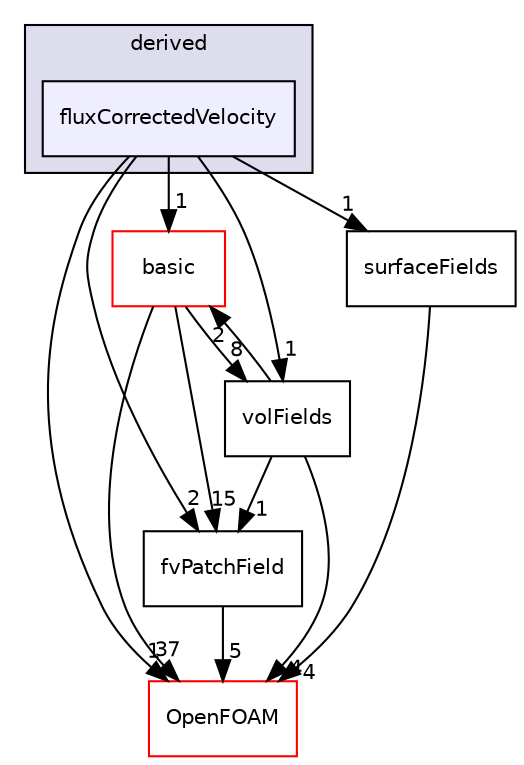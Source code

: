 digraph "src/finiteVolume/fields/fvPatchFields/derived/fluxCorrectedVelocity" {
  bgcolor=transparent;
  compound=true
  node [ fontsize="10", fontname="Helvetica"];
  edge [ labelfontsize="10", labelfontname="Helvetica"];
  subgraph clusterdir_ece9aa6b5af9a7776a75b0c1993b0910 {
    graph [ bgcolor="#ddddee", pencolor="black", label="derived" fontname="Helvetica", fontsize="10", URL="dir_ece9aa6b5af9a7776a75b0c1993b0910.html"]
  dir_0a7b7f1a151105f6f2b9278be9c03c34 [shape=box, label="fluxCorrectedVelocity", style="filled", fillcolor="#eeeeff", pencolor="black", URL="dir_0a7b7f1a151105f6f2b9278be9c03c34.html"];
  }
  dir_546b14c9025d30bb5b92fa069dbdd82c [shape=box label="basic" color="red" URL="dir_546b14c9025d30bb5b92fa069dbdd82c.html"];
  dir_6b9423849569a7ee618201e7cfce9eaa [shape=box label="fvPatchField" URL="dir_6b9423849569a7ee618201e7cfce9eaa.html"];
  dir_bd8bf7fa65467c460a50eacc456ce356 [shape=box label="volFields" URL="dir_bd8bf7fa65467c460a50eacc456ce356.html"];
  dir_c5473ff19b20e6ec4dfe5c310b3778a8 [shape=box label="OpenFOAM" color="red" URL="dir_c5473ff19b20e6ec4dfe5c310b3778a8.html"];
  dir_606ba9250f9107f82f779cbd3e87c3a5 [shape=box label="surfaceFields" URL="dir_606ba9250f9107f82f779cbd3e87c3a5.html"];
  dir_0a7b7f1a151105f6f2b9278be9c03c34->dir_546b14c9025d30bb5b92fa069dbdd82c [headlabel="1", labeldistance=1.5 headhref="dir_000985_000938.html"];
  dir_0a7b7f1a151105f6f2b9278be9c03c34->dir_6b9423849569a7ee618201e7cfce9eaa [headlabel="2", labeldistance=1.5 headhref="dir_000985_001041.html"];
  dir_0a7b7f1a151105f6f2b9278be9c03c34->dir_bd8bf7fa65467c460a50eacc456ce356 [headlabel="1", labeldistance=1.5 headhref="dir_000985_001062.html"];
  dir_0a7b7f1a151105f6f2b9278be9c03c34->dir_c5473ff19b20e6ec4dfe5c310b3778a8 [headlabel="1", labeldistance=1.5 headhref="dir_000985_001896.html"];
  dir_0a7b7f1a151105f6f2b9278be9c03c34->dir_606ba9250f9107f82f779cbd3e87c3a5 [headlabel="1", labeldistance=1.5 headhref="dir_000985_001061.html"];
  dir_546b14c9025d30bb5b92fa069dbdd82c->dir_6b9423849569a7ee618201e7cfce9eaa [headlabel="15", labeldistance=1.5 headhref="dir_000938_001041.html"];
  dir_546b14c9025d30bb5b92fa069dbdd82c->dir_bd8bf7fa65467c460a50eacc456ce356 [headlabel="8", labeldistance=1.5 headhref="dir_000938_001062.html"];
  dir_546b14c9025d30bb5b92fa069dbdd82c->dir_c5473ff19b20e6ec4dfe5c310b3778a8 [headlabel="37", labeldistance=1.5 headhref="dir_000938_001896.html"];
  dir_6b9423849569a7ee618201e7cfce9eaa->dir_c5473ff19b20e6ec4dfe5c310b3778a8 [headlabel="5", labeldistance=1.5 headhref="dir_001041_001896.html"];
  dir_bd8bf7fa65467c460a50eacc456ce356->dir_546b14c9025d30bb5b92fa069dbdd82c [headlabel="2", labeldistance=1.5 headhref="dir_001062_000938.html"];
  dir_bd8bf7fa65467c460a50eacc456ce356->dir_6b9423849569a7ee618201e7cfce9eaa [headlabel="1", labeldistance=1.5 headhref="dir_001062_001041.html"];
  dir_bd8bf7fa65467c460a50eacc456ce356->dir_c5473ff19b20e6ec4dfe5c310b3778a8 [headlabel="4", labeldistance=1.5 headhref="dir_001062_001896.html"];
  dir_606ba9250f9107f82f779cbd3e87c3a5->dir_c5473ff19b20e6ec4dfe5c310b3778a8 [headlabel="4", labeldistance=1.5 headhref="dir_001061_001896.html"];
}

